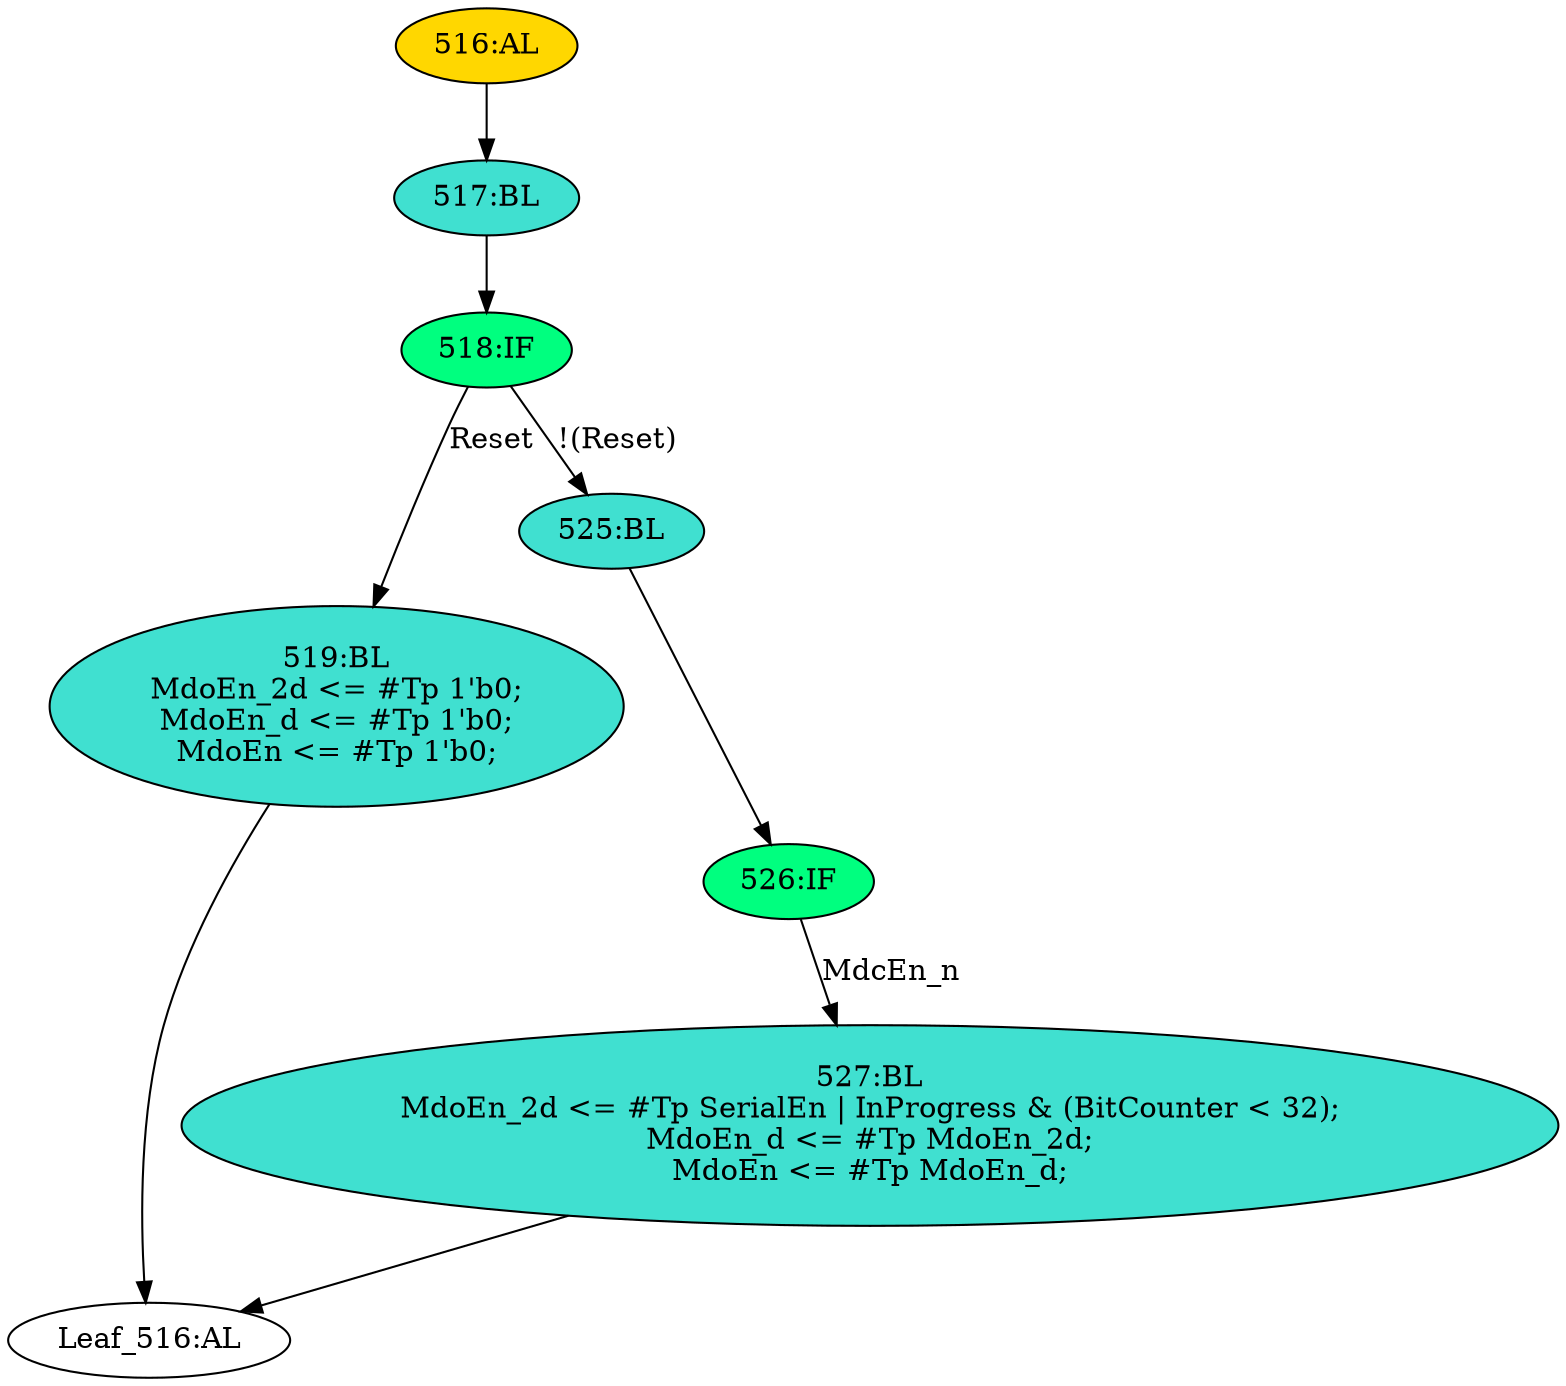 strict digraph "" {
	node [label="\N"];
	"516:AL"	 [ast="<pyverilog.vparser.ast.Always object at 0x7f415554b0d0>",
		clk_sens=True,
		fillcolor=gold,
		label="516:AL",
		sens="['Clk', 'Reset']",
		statements="[]",
		style=filled,
		typ=Always,
		use_var="['Reset', 'MdcEn_n', 'MdoEn_2d', 'SerialEn', 'MdoEn_d', 'InProgress', 'BitCounter']"];
	"517:BL"	 [ast="<pyverilog.vparser.ast.Block object at 0x7f415540a750>",
		fillcolor=turquoise,
		label="517:BL",
		statements="[]",
		style=filled,
		typ=Block];
	"516:AL" -> "517:BL"	 [cond="[]",
		lineno=None];
	"518:IF"	 [ast="<pyverilog.vparser.ast.IfStatement object at 0x7f415540afd0>",
		fillcolor=springgreen,
		label="518:IF",
		statements="[]",
		style=filled,
		typ=IfStatement];
	"517:BL" -> "518:IF"	 [cond="[]",
		lineno=None];
	"519:BL"	 [ast="<pyverilog.vparser.ast.Block object at 0x7f415540af90>",
		fillcolor=turquoise,
		label="519:BL
MdoEn_2d <= #Tp 1'b0;
MdoEn_d <= #Tp 1'b0;
MdoEn <= #Tp 1'b0;",
		statements="[<pyverilog.vparser.ast.NonblockingSubstitution object at 0x7f41554fd9d0>, <pyverilog.vparser.ast.NonblockingSubstitution object \
at 0x7f415540bed0>, <pyverilog.vparser.ast.NonblockingSubstitution object at 0x7f415540aed0>]",
		style=filled,
		typ=Block];
	"518:IF" -> "519:BL"	 [cond="['Reset']",
		label=Reset,
		lineno=518];
	"525:BL"	 [ast="<pyverilog.vparser.ast.Block object at 0x7f415540af10>",
		fillcolor=turquoise,
		label="525:BL",
		statements="[]",
		style=filled,
		typ=Block];
	"518:IF" -> "525:BL"	 [cond="['Reset']",
		label="!(Reset)",
		lineno=518];
	"Leaf_516:AL"	 [def_var="['MdoEn_d', 'MdoEn_2d', 'MdoEn']",
		label="Leaf_516:AL"];
	"519:BL" -> "Leaf_516:AL"	 [cond="[]",
		lineno=None];
	"526:IF"	 [ast="<pyverilog.vparser.ast.IfStatement object at 0x7f415554b450>",
		fillcolor=springgreen,
		label="526:IF",
		statements="[]",
		style=filled,
		typ=IfStatement];
	"527:BL"	 [ast="<pyverilog.vparser.ast.Block object at 0x7f415554b3d0>",
		fillcolor=turquoise,
		label="527:BL
MdoEn_2d <= #Tp SerialEn | InProgress & (BitCounter < 32);
MdoEn_d <= #Tp MdoEn_2d;
MdoEn <= #Tp MdoEn_d;",
		statements="[<pyverilog.vparser.ast.NonblockingSubstitution object at 0x7f415554b510>, <pyverilog.vparser.ast.NonblockingSubstitution object \
at 0x7f415554b210>, <pyverilog.vparser.ast.NonblockingSubstitution object at 0x7f415554b250>]",
		style=filled,
		typ=Block];
	"526:IF" -> "527:BL"	 [cond="['MdcEn_n']",
		label=MdcEn_n,
		lineno=526];
	"525:BL" -> "526:IF"	 [cond="[]",
		lineno=None];
	"527:BL" -> "Leaf_516:AL"	 [cond="[]",
		lineno=None];
}
